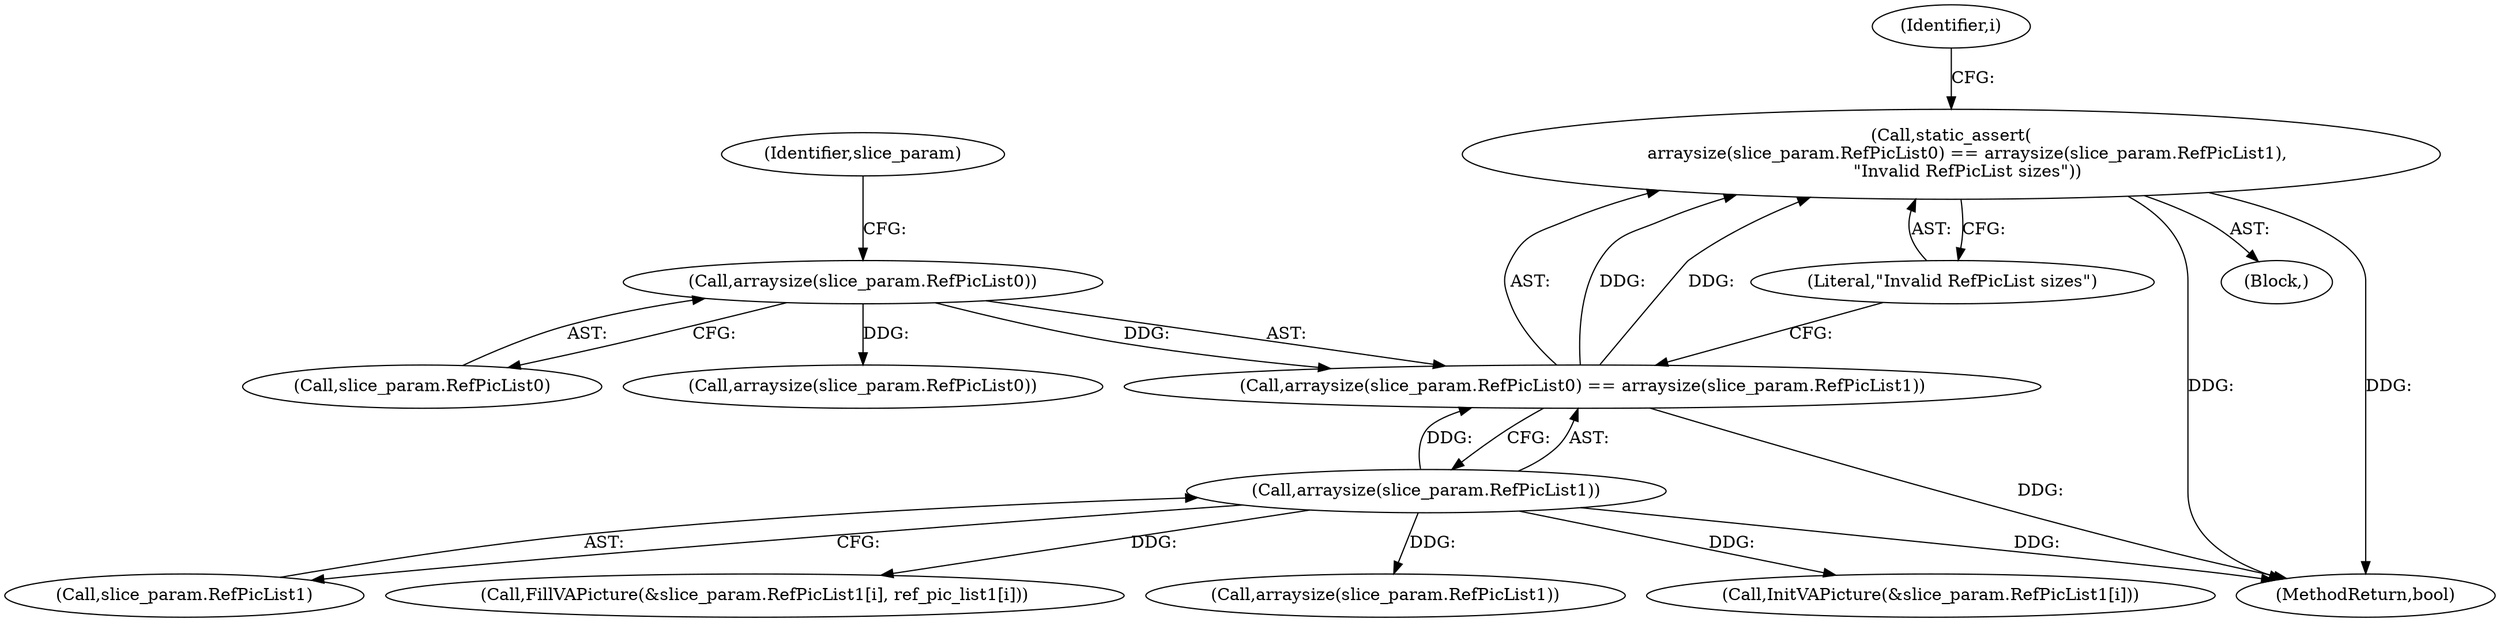 digraph "0_Chrome_70340ce072cee8a0bdcddb5f312d32567b2269f6_15@API" {
"1000369" [label="(Call,static_assert(\n      arraysize(slice_param.RefPicList0) == arraysize(slice_param.RefPicList1),\n      \"Invalid RefPicList sizes\"))"];
"1000370" [label="(Call,arraysize(slice_param.RefPicList0) == arraysize(slice_param.RefPicList1))"];
"1000371" [label="(Call,arraysize(slice_param.RefPicList0))"];
"1000375" [label="(Call,arraysize(slice_param.RefPicList1))"];
"1000377" [label="(Identifier,slice_param)"];
"1000379" [label="(Literal,\"Invalid RefPicList sizes\")"];
"1000383" [label="(Identifier,i)"];
"1000108" [label="(Block,)"];
"1000372" [label="(Call,slice_param.RefPicList0)"];
"1000376" [label="(Call,slice_param.RefPicList1)"];
"1000387" [label="(Call,arraysize(slice_param.RefPicList0))"];
"1000462" [label="(Call,FillVAPicture(&slice_param.RefPicList1[i], ref_pic_list1[i]))"];
"1000493" [label="(MethodReturn,bool)"];
"1000451" [label="(Call,arraysize(slice_param.RefPicList1))"];
"1000401" [label="(Call,InitVAPicture(&slice_param.RefPicList1[i]))"];
"1000369" [label="(Call,static_assert(\n      arraysize(slice_param.RefPicList0) == arraysize(slice_param.RefPicList1),\n      \"Invalid RefPicList sizes\"))"];
"1000375" [label="(Call,arraysize(slice_param.RefPicList1))"];
"1000371" [label="(Call,arraysize(slice_param.RefPicList0))"];
"1000370" [label="(Call,arraysize(slice_param.RefPicList0) == arraysize(slice_param.RefPicList1))"];
"1000369" -> "1000108"  [label="AST: "];
"1000369" -> "1000379"  [label="CFG: "];
"1000370" -> "1000369"  [label="AST: "];
"1000379" -> "1000369"  [label="AST: "];
"1000383" -> "1000369"  [label="CFG: "];
"1000369" -> "1000493"  [label="DDG: "];
"1000369" -> "1000493"  [label="DDG: "];
"1000370" -> "1000369"  [label="DDG: "];
"1000370" -> "1000369"  [label="DDG: "];
"1000370" -> "1000375"  [label="CFG: "];
"1000371" -> "1000370"  [label="AST: "];
"1000375" -> "1000370"  [label="AST: "];
"1000379" -> "1000370"  [label="CFG: "];
"1000370" -> "1000493"  [label="DDG: "];
"1000371" -> "1000370"  [label="DDG: "];
"1000375" -> "1000370"  [label="DDG: "];
"1000371" -> "1000372"  [label="CFG: "];
"1000372" -> "1000371"  [label="AST: "];
"1000377" -> "1000371"  [label="CFG: "];
"1000371" -> "1000387"  [label="DDG: "];
"1000375" -> "1000376"  [label="CFG: "];
"1000376" -> "1000375"  [label="AST: "];
"1000375" -> "1000493"  [label="DDG: "];
"1000375" -> "1000401"  [label="DDG: "];
"1000375" -> "1000451"  [label="DDG: "];
"1000375" -> "1000462"  [label="DDG: "];
}
